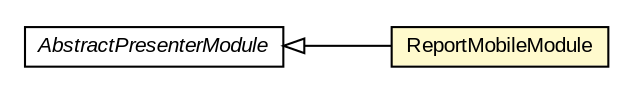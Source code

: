 #!/usr/local/bin/dot
#
# Class diagram 
# Generated by UMLGraph version R5_6-24-gf6e263 (http://www.umlgraph.org/)
#

digraph G {
	edge [fontname="arial",fontsize=10,labelfontname="arial",labelfontsize=10];
	node [fontname="arial",fontsize=10,shape=plaintext];
	nodesep=0.25;
	ranksep=0.5;
	rankdir=LR;
	// com.gwtplatform.mvp.client.gin.AbstractPresenterModule
	c436869 [label=<<table title="com.gwtplatform.mvp.client.gin.AbstractPresenterModule" border="0" cellborder="1" cellspacing="0" cellpadding="2" port="p" href="../../../../mvp/client/gin/AbstractPresenterModule.html">
		<tr><td><table border="0" cellspacing="0" cellpadding="1">
<tr><td align="center" balign="center"><font face="arial italic"> AbstractPresenterModule </font></td></tr>
		</table></td></tr>
		</table>>, URL="../../../../mvp/client/gin/AbstractPresenterModule.html", fontname="arial", fontcolor="black", fontsize=10.0];
	// com.gwtplatform.carstore.client.application.report.ReportMobileModule
	c437248 [label=<<table title="com.gwtplatform.carstore.client.application.report.ReportMobileModule" border="0" cellborder="1" cellspacing="0" cellpadding="2" port="p" bgcolor="lemonChiffon" href="./ReportMobileModule.html">
		<tr><td><table border="0" cellspacing="0" cellpadding="1">
<tr><td align="center" balign="center"> ReportMobileModule </td></tr>
		</table></td></tr>
		</table>>, URL="./ReportMobileModule.html", fontname="arial", fontcolor="black", fontsize=10.0];
	//com.gwtplatform.carstore.client.application.report.ReportMobileModule extends com.gwtplatform.mvp.client.gin.AbstractPresenterModule
	c436869:p -> c437248:p [dir=back,arrowtail=empty];
}

